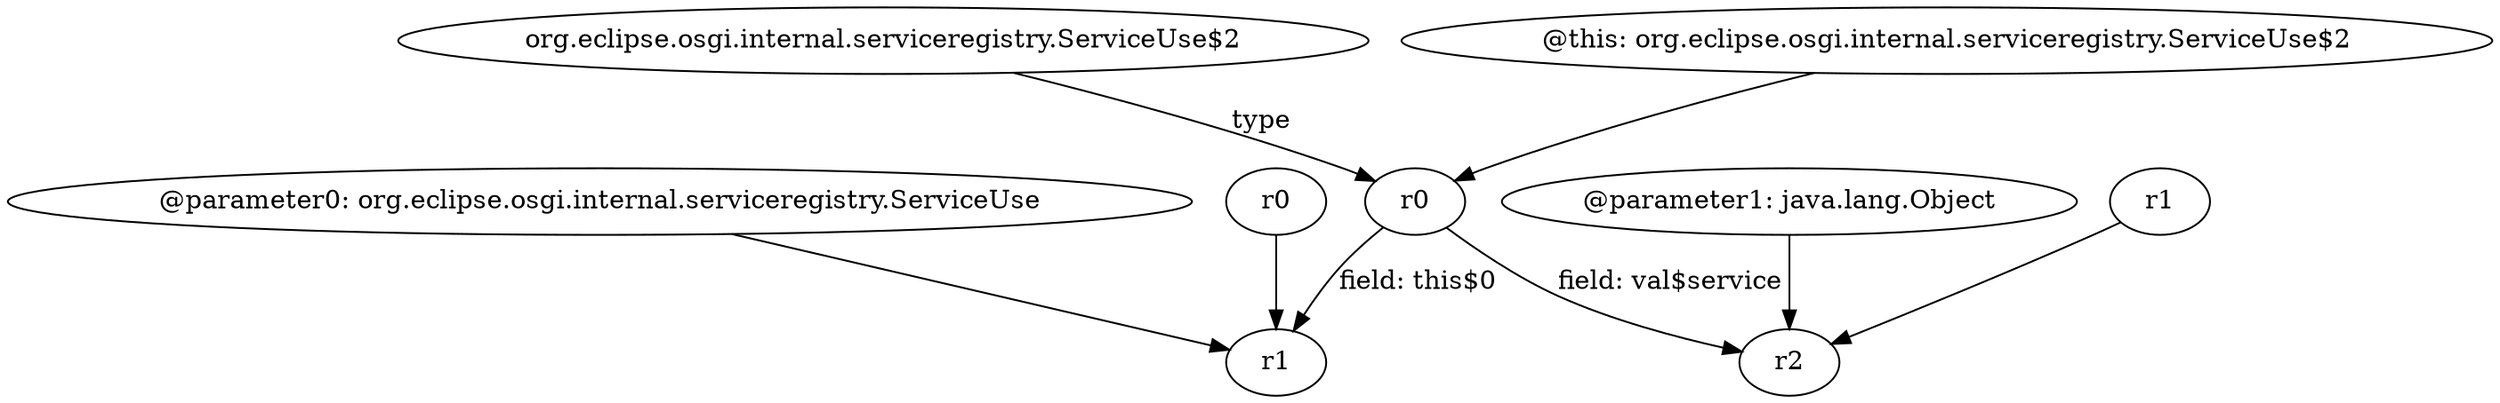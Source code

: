 digraph g {
0[label="org.eclipse.osgi.internal.serviceregistry.ServiceUse$2"]
1[label="r0"]
0->1[label="type"]
2[label="r1"]
1->2[label="field: this$0"]
3[label="r0"]
3->2[label=""]
4[label="@this: org.eclipse.osgi.internal.serviceregistry.ServiceUse$2"]
4->1[label=""]
5[label="@parameter1: java.lang.Object"]
6[label="r2"]
5->6[label=""]
7[label="@parameter0: org.eclipse.osgi.internal.serviceregistry.ServiceUse"]
7->2[label=""]
1->6[label="field: val$service"]
8[label="r1"]
8->6[label=""]
}